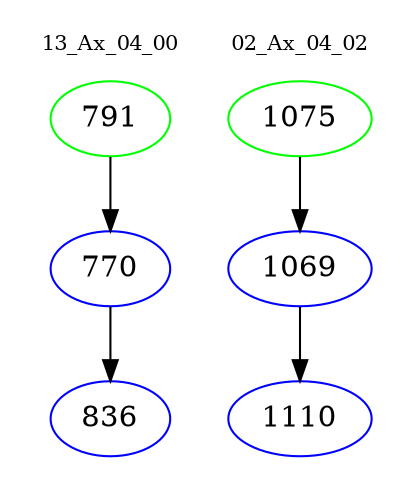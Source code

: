 digraph{
subgraph cluster_0 {
color = white
label = "13_Ax_04_00";
fontsize=10;
T0_791 [label="791", color="green"]
T0_791 -> T0_770 [color="black"]
T0_770 [label="770", color="blue"]
T0_770 -> T0_836 [color="black"]
T0_836 [label="836", color="blue"]
}
subgraph cluster_1 {
color = white
label = "02_Ax_04_02";
fontsize=10;
T1_1075 [label="1075", color="green"]
T1_1075 -> T1_1069 [color="black"]
T1_1069 [label="1069", color="blue"]
T1_1069 -> T1_1110 [color="black"]
T1_1110 [label="1110", color="blue"]
}
}
